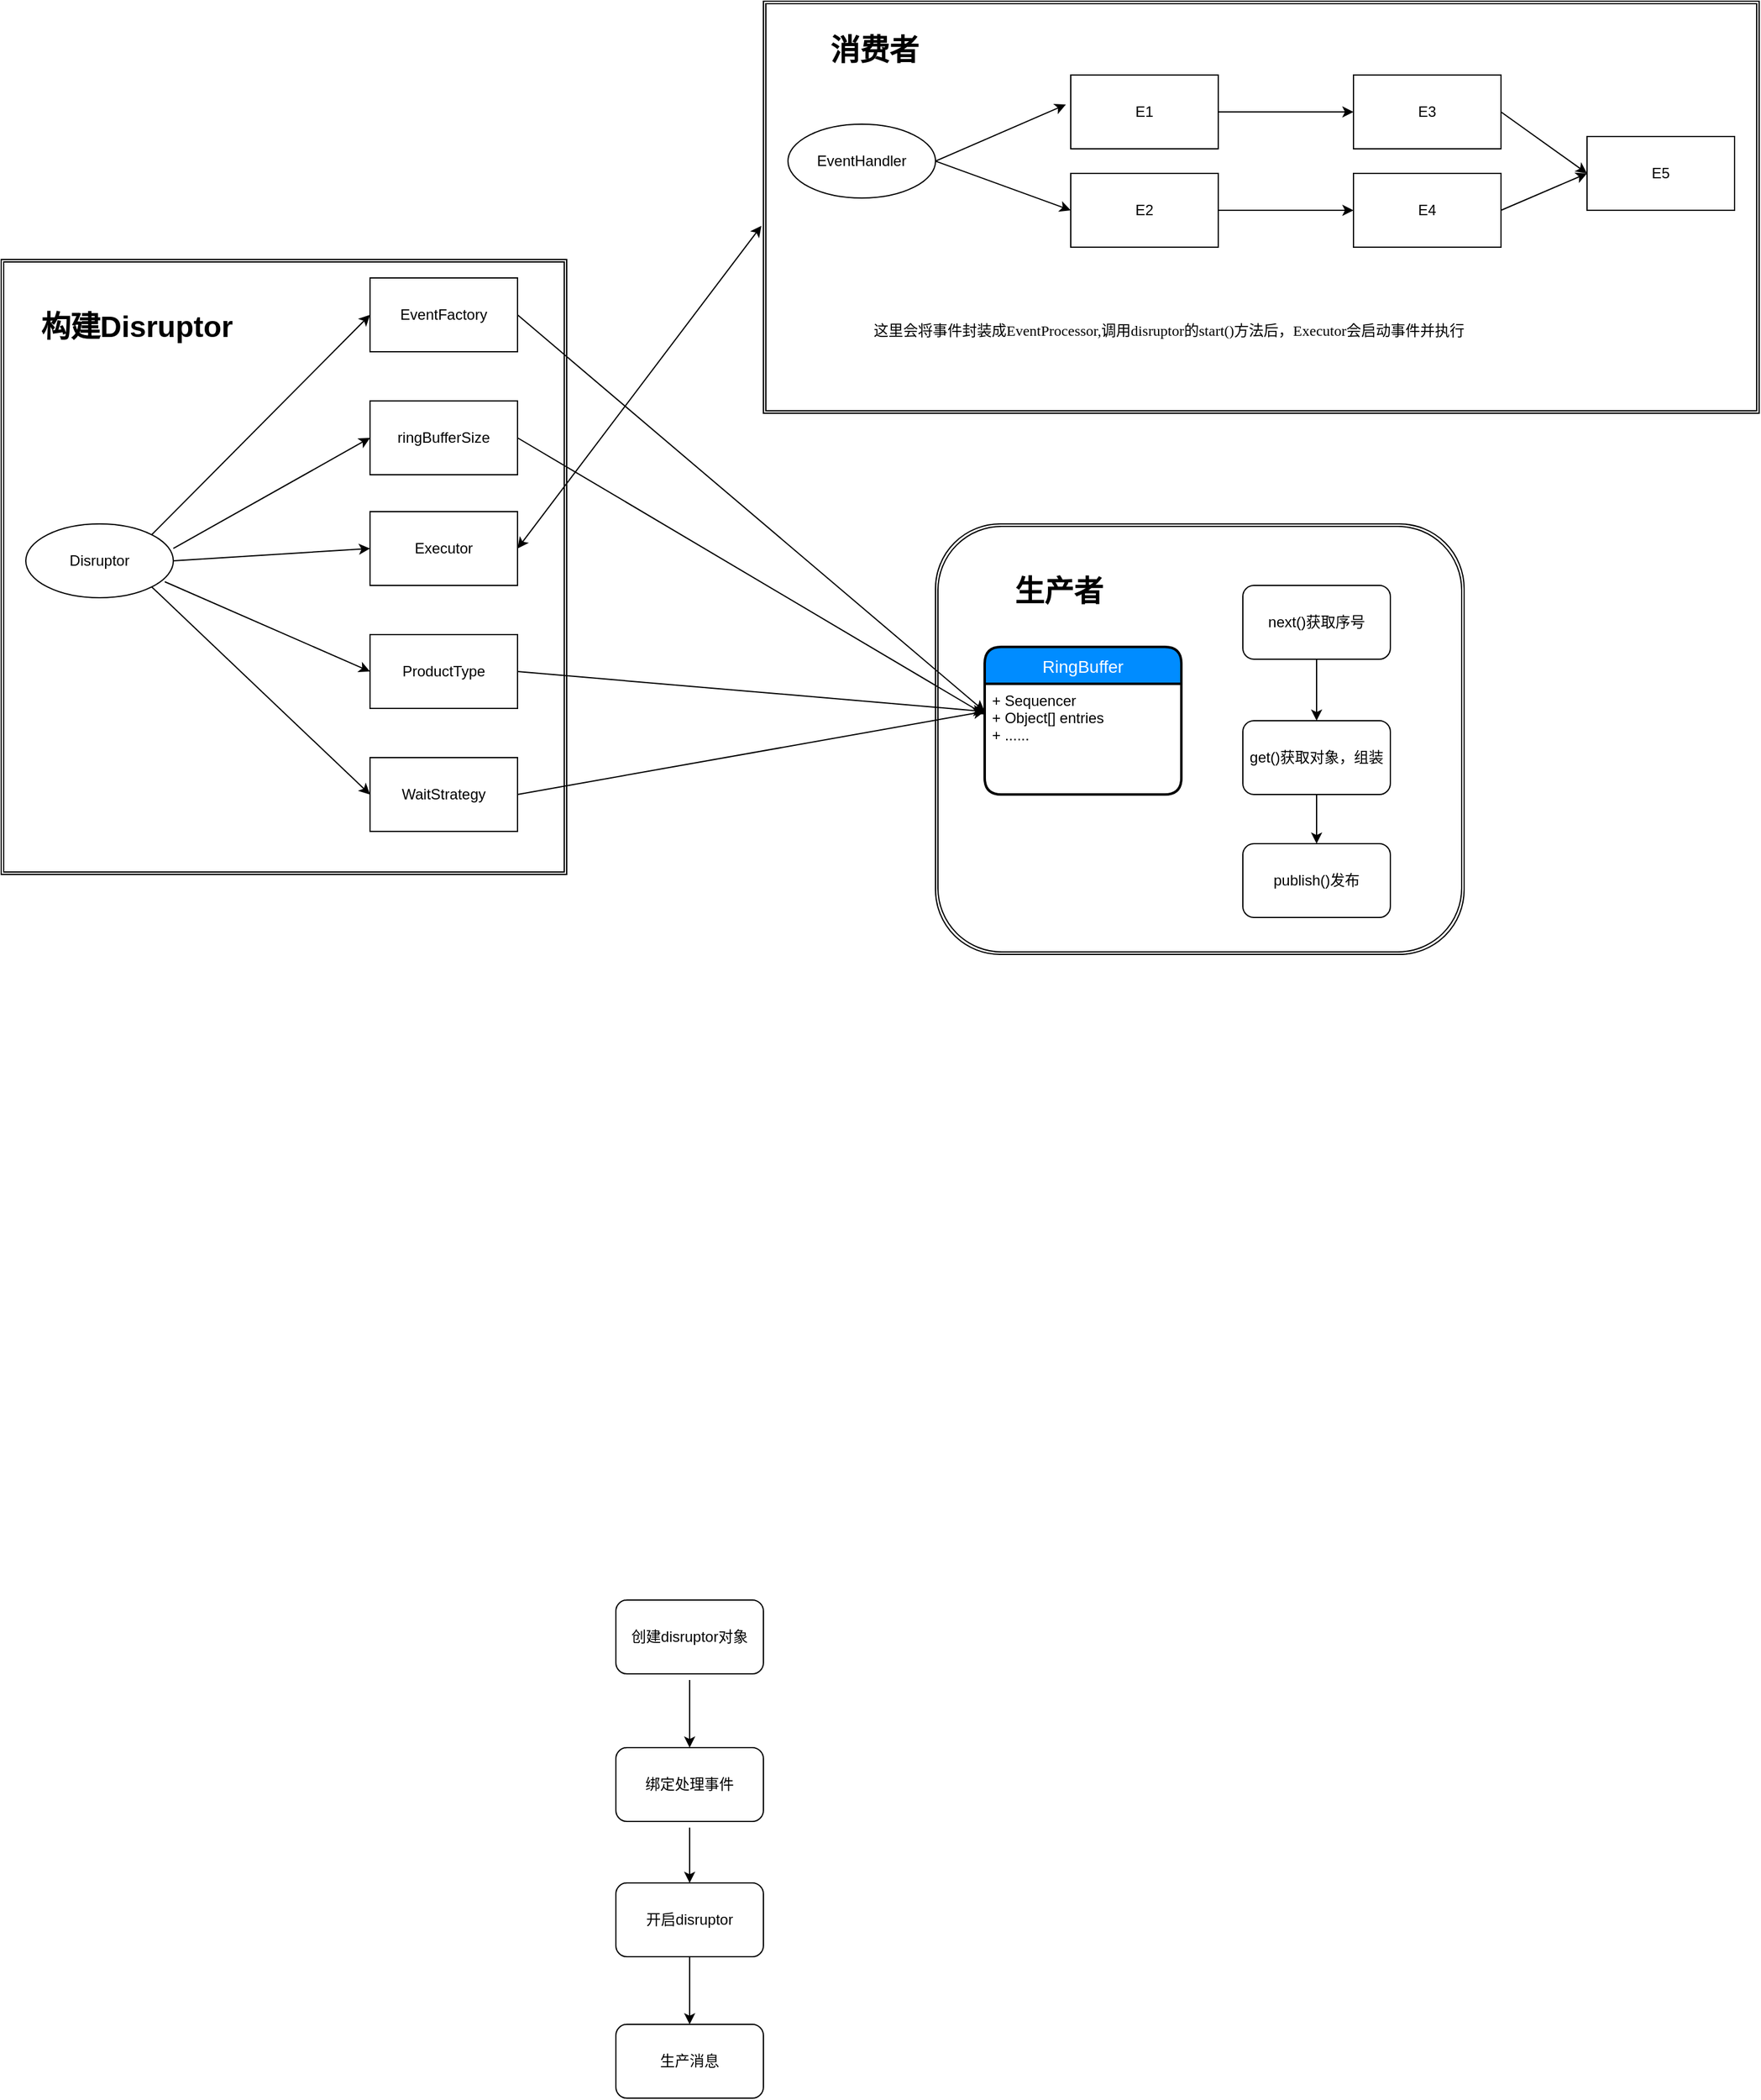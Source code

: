 <mxfile version="12.4.3" type="github" pages="1">
  <diagram id="dEg8KyTWXzqVYMuuAxpU" name="Page-1">
    <mxGraphModel dx="2546" dy="2814" grid="1" gridSize="10" guides="1" tooltips="1" connect="1" arrows="1" fold="1" page="1" pageScale="1" pageWidth="1600" pageHeight="2200" math="0" shadow="0">
      <root>
        <mxCell id="0"/>
        <mxCell id="1" parent="0"/>
        <mxCell id="946jWutNOFPCeHXfuNjZ-25" value="" style="shape=ext;double=1;rounded=0;whiteSpace=wrap;html=1;" parent="1" vertex="1">
          <mxGeometry x="-1550" y="150" width="460" height="500" as="geometry"/>
        </mxCell>
        <mxCell id="946jWutNOFPCeHXfuNjZ-27" value="&lt;span style=&quot;white-space: normal&quot;&gt;EventFactory&lt;/span&gt;" style="rounded=0;whiteSpace=wrap;html=1;" parent="1" vertex="1">
          <mxGeometry x="-1250" y="165" width="120" height="60" as="geometry"/>
        </mxCell>
        <mxCell id="946jWutNOFPCeHXfuNjZ-28" value="Disruptor" style="ellipse;whiteSpace=wrap;html=1;" parent="1" vertex="1">
          <mxGeometry x="-1530" y="365" width="120" height="60" as="geometry"/>
        </mxCell>
        <mxCell id="946jWutNOFPCeHXfuNjZ-29" value="" style="endArrow=classic;html=1;entryX=0;entryY=0.5;entryDx=0;entryDy=0;exitX=1;exitY=0;exitDx=0;exitDy=0;" parent="1" source="946jWutNOFPCeHXfuNjZ-28" target="946jWutNOFPCeHXfuNjZ-27" edge="1">
          <mxGeometry width="50" height="50" relative="1" as="geometry">
            <mxPoint x="-1420" y="285" as="sourcePoint"/>
            <mxPoint x="-1370" y="235" as="targetPoint"/>
          </mxGeometry>
        </mxCell>
        <mxCell id="946jWutNOFPCeHXfuNjZ-30" value="ringBufferSize" style="rounded=0;whiteSpace=wrap;html=1;" parent="1" vertex="1">
          <mxGeometry x="-1250" y="265" width="120" height="60" as="geometry"/>
        </mxCell>
        <mxCell id="946jWutNOFPCeHXfuNjZ-31" value="" style="endArrow=classic;html=1;exitX=1;exitY=0.333;exitDx=0;exitDy=0;exitPerimeter=0;entryX=0;entryY=0.5;entryDx=0;entryDy=0;" parent="1" source="946jWutNOFPCeHXfuNjZ-28" target="946jWutNOFPCeHXfuNjZ-30" edge="1">
          <mxGeometry width="50" height="50" relative="1" as="geometry">
            <mxPoint x="-1300" y="405" as="sourcePoint"/>
            <mxPoint x="-1250" y="355" as="targetPoint"/>
          </mxGeometry>
        </mxCell>
        <mxCell id="946jWutNOFPCeHXfuNjZ-32" value="Executor" style="rounded=0;whiteSpace=wrap;html=1;" parent="1" vertex="1">
          <mxGeometry x="-1250" y="355" width="120" height="60" as="geometry"/>
        </mxCell>
        <mxCell id="946jWutNOFPCeHXfuNjZ-33" value="" style="endArrow=classic;html=1;exitX=1;exitY=0.5;exitDx=0;exitDy=0;entryX=0;entryY=0.5;entryDx=0;entryDy=0;" parent="1" source="946jWutNOFPCeHXfuNjZ-28" target="946jWutNOFPCeHXfuNjZ-32" edge="1">
          <mxGeometry width="50" height="50" relative="1" as="geometry">
            <mxPoint x="-1380" y="395" as="sourcePoint"/>
            <mxPoint x="-1330" y="345" as="targetPoint"/>
          </mxGeometry>
        </mxCell>
        <mxCell id="946jWutNOFPCeHXfuNjZ-34" value="ProductType" style="rounded=0;whiteSpace=wrap;html=1;" parent="1" vertex="1">
          <mxGeometry x="-1250" y="455" width="120" height="60" as="geometry"/>
        </mxCell>
        <mxCell id="946jWutNOFPCeHXfuNjZ-35" value="" style="endArrow=classic;html=1;entryX=0;entryY=0.5;entryDx=0;entryDy=0;exitX=0.942;exitY=0.783;exitDx=0;exitDy=0;exitPerimeter=0;" parent="1" source="946jWutNOFPCeHXfuNjZ-28" target="946jWutNOFPCeHXfuNjZ-34" edge="1">
          <mxGeometry width="50" height="50" relative="1" as="geometry">
            <mxPoint x="-1400" y="485" as="sourcePoint"/>
            <mxPoint x="-1350" y="435" as="targetPoint"/>
          </mxGeometry>
        </mxCell>
        <mxCell id="946jWutNOFPCeHXfuNjZ-36" value="WaitStrategy" style="rounded=0;whiteSpace=wrap;html=1;" parent="1" vertex="1">
          <mxGeometry x="-1250" y="555" width="120" height="60" as="geometry"/>
        </mxCell>
        <mxCell id="946jWutNOFPCeHXfuNjZ-37" value="" style="endArrow=classic;html=1;exitX=1;exitY=1;exitDx=0;exitDy=0;entryX=0;entryY=0.5;entryDx=0;entryDy=0;" parent="1" source="946jWutNOFPCeHXfuNjZ-28" target="946jWutNOFPCeHXfuNjZ-36" edge="1">
          <mxGeometry width="50" height="50" relative="1" as="geometry">
            <mxPoint x="-1410" y="575" as="sourcePoint"/>
            <mxPoint x="-1360" y="525" as="targetPoint"/>
          </mxGeometry>
        </mxCell>
        <mxCell id="946jWutNOFPCeHXfuNjZ-43" value="构建Disruptor" style="text;strokeColor=none;fillColor=none;html=1;fontSize=24;fontStyle=1;verticalAlign=middle;align=center;" parent="1" vertex="1">
          <mxGeometry x="-1490" y="185" width="100" height="40" as="geometry"/>
        </mxCell>
        <mxCell id="946jWutNOFPCeHXfuNjZ-109" value="&lt;span style=&quot;color: rgba(0 , 0 , 0 , 0) ; font-family: monospace ; font-size: 0px&quot;&gt;%3CmxGraphModel%3E%3Croot%3E%3CmxCell%20id%3D%220%22%2F%3E%3CmxCell%20id%3D%221%22%20parent%3D%220%22%2F%3E%3CmxCell%20id%3D%222%22%20value%3D%22EventHandler%22%20style%3D%22ellipse%3BwhiteSpace%3Dwrap%3Bhtml%3D1%3B%22%20vertex%3D%221%22%20parent%3D%221%22%3E%3CmxGeometry%20x%3D%22-1530%22%20y%3D%22710%22%20width%3D%22120%22%20height%3D%2260%22%20as%3D%22geometry%22%2F%3E%3C%2FmxCell%3E%3CmxCell%20id%3D%223%22%20value%3D%22E1%22%20style%3D%22rounded%3D0%3BwhiteSpace%3Dwrap%3Bhtml%3D1%3B%22%20vertex%3D%221%22%20parent%3D%221%22%3E%3CmxGeometry%20x%3D%22-1300%22%20y%3D%22670%22%20width%3D%22120%22%20height%3D%2260%22%20as%3D%22geometry%22%2F%3E%3C%2FmxCell%3E%3CmxCell%20id%3D%224%22%20value%3D%22E2%22%20style%3D%22rounded%3D0%3BwhiteSpace%3Dwrap%3Bhtml%3D1%3B%22%20vertex%3D%221%22%20parent%3D%221%22%3E%3CmxGeometry%20x%3D%22-1300%22%20y%3D%22750%22%20width%3D%22120%22%20height%3D%2260%22%20as%3D%22geometry%22%2F%3E%3C%2FmxCell%3E%3CmxCell%20id%3D%225%22%20value%3D%22%22%20style%3D%22endArrow%3Dclassic%3Bhtml%3D1%3BentryX%3D-0.033%3BentryY%3D0.4%3BentryDx%3D0%3BentryDy%3D0%3BentryPerimeter%3D0%3BexitX%3D1%3BexitY%3D0.5%3BexitDx%3D0%3BexitDy%3D0%3B%22%20edge%3D%221%22%20source%3D%222%22%20target%3D%223%22%20parent%3D%221%22%3E%3CmxGeometry%20width%3D%2250%22%20height%3D%2250%22%20relative%3D%221%22%20as%3D%22geometry%22%3E%3CmxPoint%20x%3D%22-1400%22%20y%3D%22730%22%20as%3D%22sourcePoint%22%2F%3E%3CmxPoint%20x%3D%22-1350%22%20y%3D%22680%22%20as%3D%22targetPoint%22%2F%3E%3C%2FmxGeometry%3E%3C%2FmxCell%3E%3CmxCell%20id%3D%226%22%20value%3D%22%22%20style%3D%22endArrow%3Dclassic%3Bhtml%3D1%3BentryX%3D0%3BentryY%3D0.5%3BentryDx%3D0%3BentryDy%3D0%3BexitX%3D1%3BexitY%3D0.5%3BexitDx%3D0%3BexitDy%3D0%3B%22%20edge%3D%221%22%20source%3D%222%22%20target%3D%224%22%20parent%3D%221%22%3E%3CmxGeometry%20width%3D%2250%22%20height%3D%2250%22%20relative%3D%221%22%20as%3D%22geometry%22%3E%3CmxPoint%20x%3D%22-1400%22%20y%3D%22810%22%20as%3D%22sourcePoint%22%2F%3E%3CmxPoint%20x%3D%22-1350%22%20y%3D%22760%22%20as%3D%22targetPoint%22%2F%3E%3C%2FmxGeometry%3E%3C%2FmxCell%3E%3CmxCell%20id%3D%227%22%20value%3D%22E3%22%20style%3D%22rounded%3D0%3BwhiteSpace%3Dwrap%3Bhtml%3D1%3B%22%20vertex%3D%221%22%20parent%3D%221%22%3E%3CmxGeometry%20x%3D%22-1070%22%20y%3D%22670%22%20width%3D%22120%22%20height%3D%2260%22%20as%3D%22geometry%22%2F%3E%3C%2FmxCell%3E%3CmxCell%20id%3D%228%22%20value%3D%22%26lt%3Bspan%20style%3D%26quot%3Bwhite-space%3A%20normal%26quot%3B%26gt%3BE4%26lt%3B%2Fspan%26gt%3B%22%20style%3D%22rounded%3D0%3BwhiteSpace%3Dwrap%3Bhtml%3D1%3B%22%20vertex%3D%221%22%20parent%3D%221%22%3E%3CmxGeometry%20x%3D%22-1070%22%20y%3D%22750%22%20width%3D%22120%22%20height%3D%2260%22%20as%3D%22geometry%22%2F%3E%3C%2FmxCell%3E%3CmxCell%20id%3D%229%22%20value%3D%22%22%20style%3D%22endArrow%3Dclassic%3Bhtml%3D1%3BentryX%3D0%3BentryY%3D0.5%3BentryDx%3D0%3BentryDy%3D0%3BexitX%3D1%3BexitY%3D0.5%3BexitDx%3D0%3BexitDy%3D0%3B%22%20edge%3D%221%22%20source%3D%223%22%20target%3D%227%22%20parent%3D%221%22%3E%3CmxGeometry%20width%3D%2250%22%20height%3D%2250%22%20relative%3D%221%22%20as%3D%22geometry%22%3E%3CmxPoint%20x%3D%22-1160%22%20y%3D%22720%22%20as%3D%22sourcePoint%22%2F%3E%3CmxPoint%20x%3D%22-1110%22%20y%3D%22670%22%20as%3D%22targetPoint%22%2F%3E%3C%2FmxGeometry%3E%3C%2FmxCell%3E%3CmxCell%20id%3D%2210%22%20value%3D%22%22%20style%3D%22endArrow%3Dclassic%3Bhtml%3D1%3BentryX%3D0%3BentryY%3D0.5%3BentryDx%3D0%3BentryDy%3D0%3BexitX%3D1%3BexitY%3D0.5%3BexitDx%3D0%3BexitDy%3D0%3B%22%20edge%3D%221%22%20source%3D%224%22%20target%3D%228%22%20parent%3D%221%22%3E%3CmxGeometry%20width%3D%2250%22%20height%3D%2250%22%20relative%3D%221%22%20as%3D%22geometry%22%3E%3CmxPoint%20x%3D%22-1140%22%20y%3D%22810%22%20as%3D%22sourcePoint%22%2F%3E%3CmxPoint%20x%3D%22-1080%22%20y%3D%22790%22%20as%3D%22targetPoint%22%2F%3E%3C%2FmxGeometry%3E%3C%2FmxCell%3E%3CmxCell%20id%3D%2211%22%20value%3D%22E5%22%20style%3D%22rounded%3D0%3BwhiteSpace%3Dwrap%3Bhtml%3D1%3B%22%20vertex%3D%221%22%20parent%3D%221%22%3E%3CmxGeometry%20x%3D%22-880%22%20y%3D%22720%22%20width%3D%22120%22%20height%3D%2260%22%20as%3D%22geometry%22%2F%3E%3C%2FmxCell%3E%3CmxCell%20id%3D%2212%22%20value%3D%22%22%20style%3D%22endArrow%3Dclassic%3Bhtml%3D1%3BentryX%3D0%3BentryY%3D0.5%3BentryDx%3D0%3BentryDy%3D0%3BexitX%3D1%3BexitY%3D0.5%3BexitDx%3D0%3BexitDy%3D0%3B%22%20edge%3D%221%22%20source%3D%227%22%20target%3D%2211%22%20parent%3D%221%22%3E%3CmxGeometry%20width%3D%2250%22%20height%3D%2250%22%20relative%3D%221%22%20as%3D%22geometry%22%3E%3CmxPoint%20x%3D%22-940%22%20y%3D%22760%22%20as%3D%22sourcePoint%22%2F%3E%3CmxPoint%20x%3D%22-890%22%20y%3D%22710%22%20as%3D%22targetPoint%22%2F%3E%3C%2FmxGeometry%3E%3C%2FmxCell%3E%3CmxCell%20id%3D%2213%22%20value%3D%22%22%20style%3D%22endArrow%3Dclassic%3Bhtml%3D1%3BentryX%3D0%3BentryY%3D0.5%3BentryDx%3D0%3BentryDy%3D0%3BexitX%3D1%3BexitY%3D0.5%3BexitDx%3D0%3BexitDy%3D0%3B%22%20edge%3D%221%22%20source%3D%228%22%20target%3D%2211%22%20parent%3D%221%22%3E%3CmxGeometry%20width%3D%2250%22%20height%3D%2250%22%20relative%3D%221%22%20as%3D%22geometry%22%3E%3CmxPoint%20x%3D%22-950%22%20y%3D%22800%22%20as%3D%22sourcePoint%22%2F%3E%3CmxPoint%20x%3D%22-900%22%20y%3D%22750%22%20as%3D%22targetPoint%22%2F%3E%3C%2FmxGeometry%3E%3C%2FmxCell%3E%3C%2Froot%3E%3C%2FmxGraphModel%3E&lt;/span&gt;" style="shape=ext;double=1;rounded=0;whiteSpace=wrap;html=1;" parent="1" vertex="1">
          <mxGeometry x="-930" y="-60" width="810" height="335" as="geometry"/>
        </mxCell>
        <mxCell id="946jWutNOFPCeHXfuNjZ-110" value="EventHandler" style="ellipse;whiteSpace=wrap;html=1;" parent="1" vertex="1">
          <mxGeometry x="-910" y="40" width="120" height="60" as="geometry"/>
        </mxCell>
        <mxCell id="946jWutNOFPCeHXfuNjZ-111" value="E1" style="rounded=0;whiteSpace=wrap;html=1;" parent="1" vertex="1">
          <mxGeometry x="-680" width="120" height="60" as="geometry"/>
        </mxCell>
        <mxCell id="946jWutNOFPCeHXfuNjZ-112" value="E2" style="rounded=0;whiteSpace=wrap;html=1;" parent="1" vertex="1">
          <mxGeometry x="-680" y="80" width="120" height="60" as="geometry"/>
        </mxCell>
        <mxCell id="946jWutNOFPCeHXfuNjZ-113" value="" style="endArrow=classic;html=1;entryX=-0.033;entryY=0.4;entryDx=0;entryDy=0;entryPerimeter=0;exitX=1;exitY=0.5;exitDx=0;exitDy=0;" parent="1" source="946jWutNOFPCeHXfuNjZ-110" target="946jWutNOFPCeHXfuNjZ-111" edge="1">
          <mxGeometry width="50" height="50" relative="1" as="geometry">
            <mxPoint x="-780" y="60" as="sourcePoint"/>
            <mxPoint x="-730" y="10" as="targetPoint"/>
          </mxGeometry>
        </mxCell>
        <mxCell id="946jWutNOFPCeHXfuNjZ-114" value="" style="endArrow=classic;html=1;entryX=0;entryY=0.5;entryDx=0;entryDy=0;exitX=1;exitY=0.5;exitDx=0;exitDy=0;" parent="1" source="946jWutNOFPCeHXfuNjZ-110" target="946jWutNOFPCeHXfuNjZ-112" edge="1">
          <mxGeometry width="50" height="50" relative="1" as="geometry">
            <mxPoint x="-780" y="140" as="sourcePoint"/>
            <mxPoint x="-730" y="90" as="targetPoint"/>
          </mxGeometry>
        </mxCell>
        <mxCell id="946jWutNOFPCeHXfuNjZ-115" value="E3" style="rounded=0;whiteSpace=wrap;html=1;" parent="1" vertex="1">
          <mxGeometry x="-450" width="120" height="60" as="geometry"/>
        </mxCell>
        <mxCell id="946jWutNOFPCeHXfuNjZ-116" value="&lt;span style=&quot;white-space: normal&quot;&gt;E4&lt;/span&gt;" style="rounded=0;whiteSpace=wrap;html=1;" parent="1" vertex="1">
          <mxGeometry x="-450" y="80" width="120" height="60" as="geometry"/>
        </mxCell>
        <mxCell id="946jWutNOFPCeHXfuNjZ-117" value="" style="endArrow=classic;html=1;entryX=0;entryY=0.5;entryDx=0;entryDy=0;exitX=1;exitY=0.5;exitDx=0;exitDy=0;" parent="1" source="946jWutNOFPCeHXfuNjZ-111" target="946jWutNOFPCeHXfuNjZ-115" edge="1">
          <mxGeometry width="50" height="50" relative="1" as="geometry">
            <mxPoint x="-540" y="50" as="sourcePoint"/>
            <mxPoint x="-490" as="targetPoint"/>
          </mxGeometry>
        </mxCell>
        <mxCell id="946jWutNOFPCeHXfuNjZ-118" value="" style="endArrow=classic;html=1;entryX=0;entryY=0.5;entryDx=0;entryDy=0;exitX=1;exitY=0.5;exitDx=0;exitDy=0;" parent="1" source="946jWutNOFPCeHXfuNjZ-112" target="946jWutNOFPCeHXfuNjZ-116" edge="1">
          <mxGeometry width="50" height="50" relative="1" as="geometry">
            <mxPoint x="-520" y="140" as="sourcePoint"/>
            <mxPoint x="-460" y="120" as="targetPoint"/>
          </mxGeometry>
        </mxCell>
        <mxCell id="946jWutNOFPCeHXfuNjZ-119" value="E5" style="rounded=0;whiteSpace=wrap;html=1;" parent="1" vertex="1">
          <mxGeometry x="-260" y="50" width="120" height="60" as="geometry"/>
        </mxCell>
        <mxCell id="946jWutNOFPCeHXfuNjZ-120" value="" style="endArrow=classic;html=1;entryX=0;entryY=0.5;entryDx=0;entryDy=0;exitX=1;exitY=0.5;exitDx=0;exitDy=0;" parent="1" source="946jWutNOFPCeHXfuNjZ-115" target="946jWutNOFPCeHXfuNjZ-119" edge="1">
          <mxGeometry width="50" height="50" relative="1" as="geometry">
            <mxPoint x="-320" y="90" as="sourcePoint"/>
            <mxPoint x="-270" y="40" as="targetPoint"/>
          </mxGeometry>
        </mxCell>
        <mxCell id="946jWutNOFPCeHXfuNjZ-121" value="" style="endArrow=classic;html=1;entryX=0;entryY=0.5;entryDx=0;entryDy=0;exitX=1;exitY=0.5;exitDx=0;exitDy=0;" parent="1" source="946jWutNOFPCeHXfuNjZ-116" target="946jWutNOFPCeHXfuNjZ-119" edge="1">
          <mxGeometry width="50" height="50" relative="1" as="geometry">
            <mxPoint x="-330" y="130" as="sourcePoint"/>
            <mxPoint x="-280" y="80" as="targetPoint"/>
          </mxGeometry>
        </mxCell>
        <mxCell id="946jWutNOFPCeHXfuNjZ-122" value="消费者" style="text;strokeColor=none;fillColor=none;html=1;fontSize=24;fontStyle=1;verticalAlign=middle;align=center;" parent="1" vertex="1">
          <mxGeometry x="-890" y="-40" width="100" height="40" as="geometry"/>
        </mxCell>
        <mxCell id="946jWutNOFPCeHXfuNjZ-124" value="" style="shape=ext;double=1;rounded=1;whiteSpace=wrap;html=1;" parent="1" vertex="1">
          <mxGeometry x="-790" y="365" width="430" height="350" as="geometry"/>
        </mxCell>
        <mxCell id="946jWutNOFPCeHXfuNjZ-128" value="" style="endArrow=classic;html=1;entryX=0;entryY=0.25;entryDx=0;entryDy=0;exitX=1;exitY=0.5;exitDx=0;exitDy=0;" parent="1" edge="1" target="pmHNlwbh6O47197Xcgzu-6">
          <mxGeometry width="50" height="50" relative="1" as="geometry">
            <mxPoint x="-1130" y="195" as="sourcePoint"/>
            <mxPoint x="-950" y="395" as="targetPoint"/>
          </mxGeometry>
        </mxCell>
        <mxCell id="946jWutNOFPCeHXfuNjZ-130" value="" style="endArrow=classic;html=1;entryX=0;entryY=0.25;entryDx=0;entryDy=0;exitX=1;exitY=0.5;exitDx=0;exitDy=0;" parent="1" edge="1" target="pmHNlwbh6O47197Xcgzu-6">
          <mxGeometry width="50" height="50" relative="1" as="geometry">
            <mxPoint x="-1130" y="485" as="sourcePoint"/>
            <mxPoint x="-950" y="395" as="targetPoint"/>
          </mxGeometry>
        </mxCell>
        <mxCell id="946jWutNOFPCeHXfuNjZ-131" value="" style="endArrow=classic;html=1;entryX=0;entryY=0.25;entryDx=0;entryDy=0;exitX=1;exitY=0.5;exitDx=0;exitDy=0;" parent="1" edge="1" target="pmHNlwbh6O47197Xcgzu-6">
          <mxGeometry width="50" height="50" relative="1" as="geometry">
            <mxPoint x="-1130" y="585" as="sourcePoint"/>
            <mxPoint x="-950" y="395" as="targetPoint"/>
          </mxGeometry>
        </mxCell>
        <mxCell id="pmHNlwbh6O47197Xcgzu-5" value="RingBuffer" style="swimlane;childLayout=stackLayout;horizontal=1;startSize=30;horizontalStack=0;fillColor=#008cff;fontColor=#FFFFFF;rounded=1;fontSize=14;fontStyle=0;strokeWidth=2;resizeParent=0;resizeLast=1;shadow=0;dashed=0;align=center;" vertex="1" parent="1">
          <mxGeometry x="-750" y="465" width="160" height="120" as="geometry">
            <mxRectangle x="-930" y="370" width="100" height="30" as="alternateBounds"/>
          </mxGeometry>
        </mxCell>
        <mxCell id="946jWutNOFPCeHXfuNjZ-129" value="" style="endArrow=classic;html=1;entryX=0;entryY=0.5;entryDx=0;entryDy=0;exitX=1;exitY=0.5;exitDx=0;exitDy=0;" parent="pmHNlwbh6O47197Xcgzu-5" edge="1" source="946jWutNOFPCeHXfuNjZ-30">
          <mxGeometry width="50" height="50" relative="1" as="geometry">
            <mxPoint x="-180" y="-45" as="sourcePoint"/>
            <mxPoint y="55" as="targetPoint"/>
          </mxGeometry>
        </mxCell>
        <mxCell id="pmHNlwbh6O47197Xcgzu-6" value="+ Sequencer&#xa;+ Object[] entries&#xa;+ ......" style="align=left;strokeColor=none;fillColor=none;spacingLeft=4;fontSize=12;verticalAlign=top;resizable=0;rotatable=0;part=1;" vertex="1" parent="pmHNlwbh6O47197Xcgzu-5">
          <mxGeometry y="30" width="160" height="90" as="geometry"/>
        </mxCell>
        <mxCell id="pmHNlwbh6O47197Xcgzu-9" value="生产者" style="text;strokeColor=none;fillColor=none;html=1;fontSize=24;fontStyle=1;verticalAlign=middle;align=center;" vertex="1" parent="1">
          <mxGeometry x="-740" y="400" width="100" height="40" as="geometry"/>
        </mxCell>
        <mxCell id="pmHNlwbh6O47197Xcgzu-12" value="next()获取序号" style="rounded=1;whiteSpace=wrap;html=1;" vertex="1" parent="1">
          <mxGeometry x="-540" y="415" width="120" height="60" as="geometry"/>
        </mxCell>
        <mxCell id="pmHNlwbh6O47197Xcgzu-13" value="get()获取对象，组装" style="rounded=1;whiteSpace=wrap;html=1;" vertex="1" parent="1">
          <mxGeometry x="-540" y="525" width="120" height="60" as="geometry"/>
        </mxCell>
        <mxCell id="pmHNlwbh6O47197Xcgzu-14" value="publish()发布" style="rounded=1;whiteSpace=wrap;html=1;" vertex="1" parent="1">
          <mxGeometry x="-540" y="625" width="120" height="60" as="geometry"/>
        </mxCell>
        <mxCell id="pmHNlwbh6O47197Xcgzu-17" value="" style="endArrow=classic;html=1;entryX=0.5;entryY=0;entryDx=0;entryDy=0;exitX=0.5;exitY=1;exitDx=0;exitDy=0;" edge="1" parent="1" source="pmHNlwbh6O47197Xcgzu-13" target="pmHNlwbh6O47197Xcgzu-14">
          <mxGeometry width="50" height="50" relative="1" as="geometry">
            <mxPoint x="-950" y="805" as="sourcePoint"/>
            <mxPoint x="-900" y="755" as="targetPoint"/>
          </mxGeometry>
        </mxCell>
        <mxCell id="pmHNlwbh6O47197Xcgzu-20" value="" style="endArrow=classic;html=1;exitX=0.5;exitY=1;exitDx=0;exitDy=0;" edge="1" parent="1" source="pmHNlwbh6O47197Xcgzu-12" target="pmHNlwbh6O47197Xcgzu-13">
          <mxGeometry width="50" height="50" relative="1" as="geometry">
            <mxPoint x="-400" y="515" as="sourcePoint"/>
            <mxPoint x="-350" y="465" as="targetPoint"/>
          </mxGeometry>
        </mxCell>
        <mxCell id="pmHNlwbh6O47197Xcgzu-29" value="" style="endArrow=classic;startArrow=classic;html=1;exitX=1;exitY=0.5;exitDx=0;exitDy=0;entryX=-0.002;entryY=0.545;entryDx=0;entryDy=0;entryPerimeter=0;" edge="1" parent="1" source="946jWutNOFPCeHXfuNjZ-32" target="946jWutNOFPCeHXfuNjZ-109">
          <mxGeometry width="50" height="50" relative="1" as="geometry">
            <mxPoint x="-1030" y="250" as="sourcePoint"/>
            <mxPoint x="-980" y="200" as="targetPoint"/>
          </mxGeometry>
        </mxCell>
        <mxCell id="pmHNlwbh6O47197Xcgzu-30" value="这里会将事件封装成&lt;span style=&quot;background-color: rgb(255 , 255 , 255) ; font-family: &amp;#34;menlo&amp;#34; ; font-size: 9pt&quot;&gt;EventProcessor,调用disruptor的start()方法后，Executor会启动事件并执行&lt;/span&gt;" style="text;html=1;strokeColor=none;fillColor=none;align=center;verticalAlign=middle;whiteSpace=wrap;rounded=0;" vertex="1" parent="1">
          <mxGeometry x="-890" y="180" width="580" height="55" as="geometry"/>
        </mxCell>
        <mxCell id="pmHNlwbh6O47197Xcgzu-31" value="创建disruptor对象" style="rounded=1;whiteSpace=wrap;html=1;" vertex="1" parent="1">
          <mxGeometry x="-1050" y="1240" width="120" height="60" as="geometry"/>
        </mxCell>
        <mxCell id="pmHNlwbh6O47197Xcgzu-32" value="绑定处理事件" style="rounded=1;whiteSpace=wrap;html=1;" vertex="1" parent="1">
          <mxGeometry x="-1050" y="1360" width="120" height="60" as="geometry"/>
        </mxCell>
        <mxCell id="pmHNlwbh6O47197Xcgzu-33" value="开启disruptor" style="rounded=1;whiteSpace=wrap;html=1;" vertex="1" parent="1">
          <mxGeometry x="-1050" y="1470" width="120" height="60" as="geometry"/>
        </mxCell>
        <mxCell id="pmHNlwbh6O47197Xcgzu-34" value="" style="endArrow=classic;html=1;entryX=0.5;entryY=0;entryDx=0;entryDy=0;" edge="1" parent="1" target="pmHNlwbh6O47197Xcgzu-32">
          <mxGeometry width="50" height="50" relative="1" as="geometry">
            <mxPoint x="-990" y="1305" as="sourcePoint"/>
            <mxPoint x="-970" y="1305" as="targetPoint"/>
          </mxGeometry>
        </mxCell>
        <mxCell id="pmHNlwbh6O47197Xcgzu-35" value="" style="endArrow=classic;html=1;entryX=0.5;entryY=0;entryDx=0;entryDy=0;" edge="1" parent="1" target="pmHNlwbh6O47197Xcgzu-33">
          <mxGeometry width="50" height="50" relative="1" as="geometry">
            <mxPoint x="-990" y="1425" as="sourcePoint"/>
            <mxPoint x="-1090" y="1470" as="targetPoint"/>
          </mxGeometry>
        </mxCell>
        <mxCell id="pmHNlwbh6O47197Xcgzu-36" value="生产消息" style="rounded=1;whiteSpace=wrap;html=1;" vertex="1" parent="1">
          <mxGeometry x="-1050" y="1585" width="120" height="60" as="geometry"/>
        </mxCell>
        <mxCell id="pmHNlwbh6O47197Xcgzu-37" value="" style="endArrow=classic;html=1;entryX=0.5;entryY=0;entryDx=0;entryDy=0;exitX=0.5;exitY=1;exitDx=0;exitDy=0;" edge="1" parent="1" source="pmHNlwbh6O47197Xcgzu-33" target="pmHNlwbh6O47197Xcgzu-36">
          <mxGeometry width="50" height="50" relative="1" as="geometry">
            <mxPoint x="-900" y="1515" as="sourcePoint"/>
            <mxPoint x="-850" y="1465" as="targetPoint"/>
          </mxGeometry>
        </mxCell>
      </root>
    </mxGraphModel>
  </diagram>
</mxfile>
